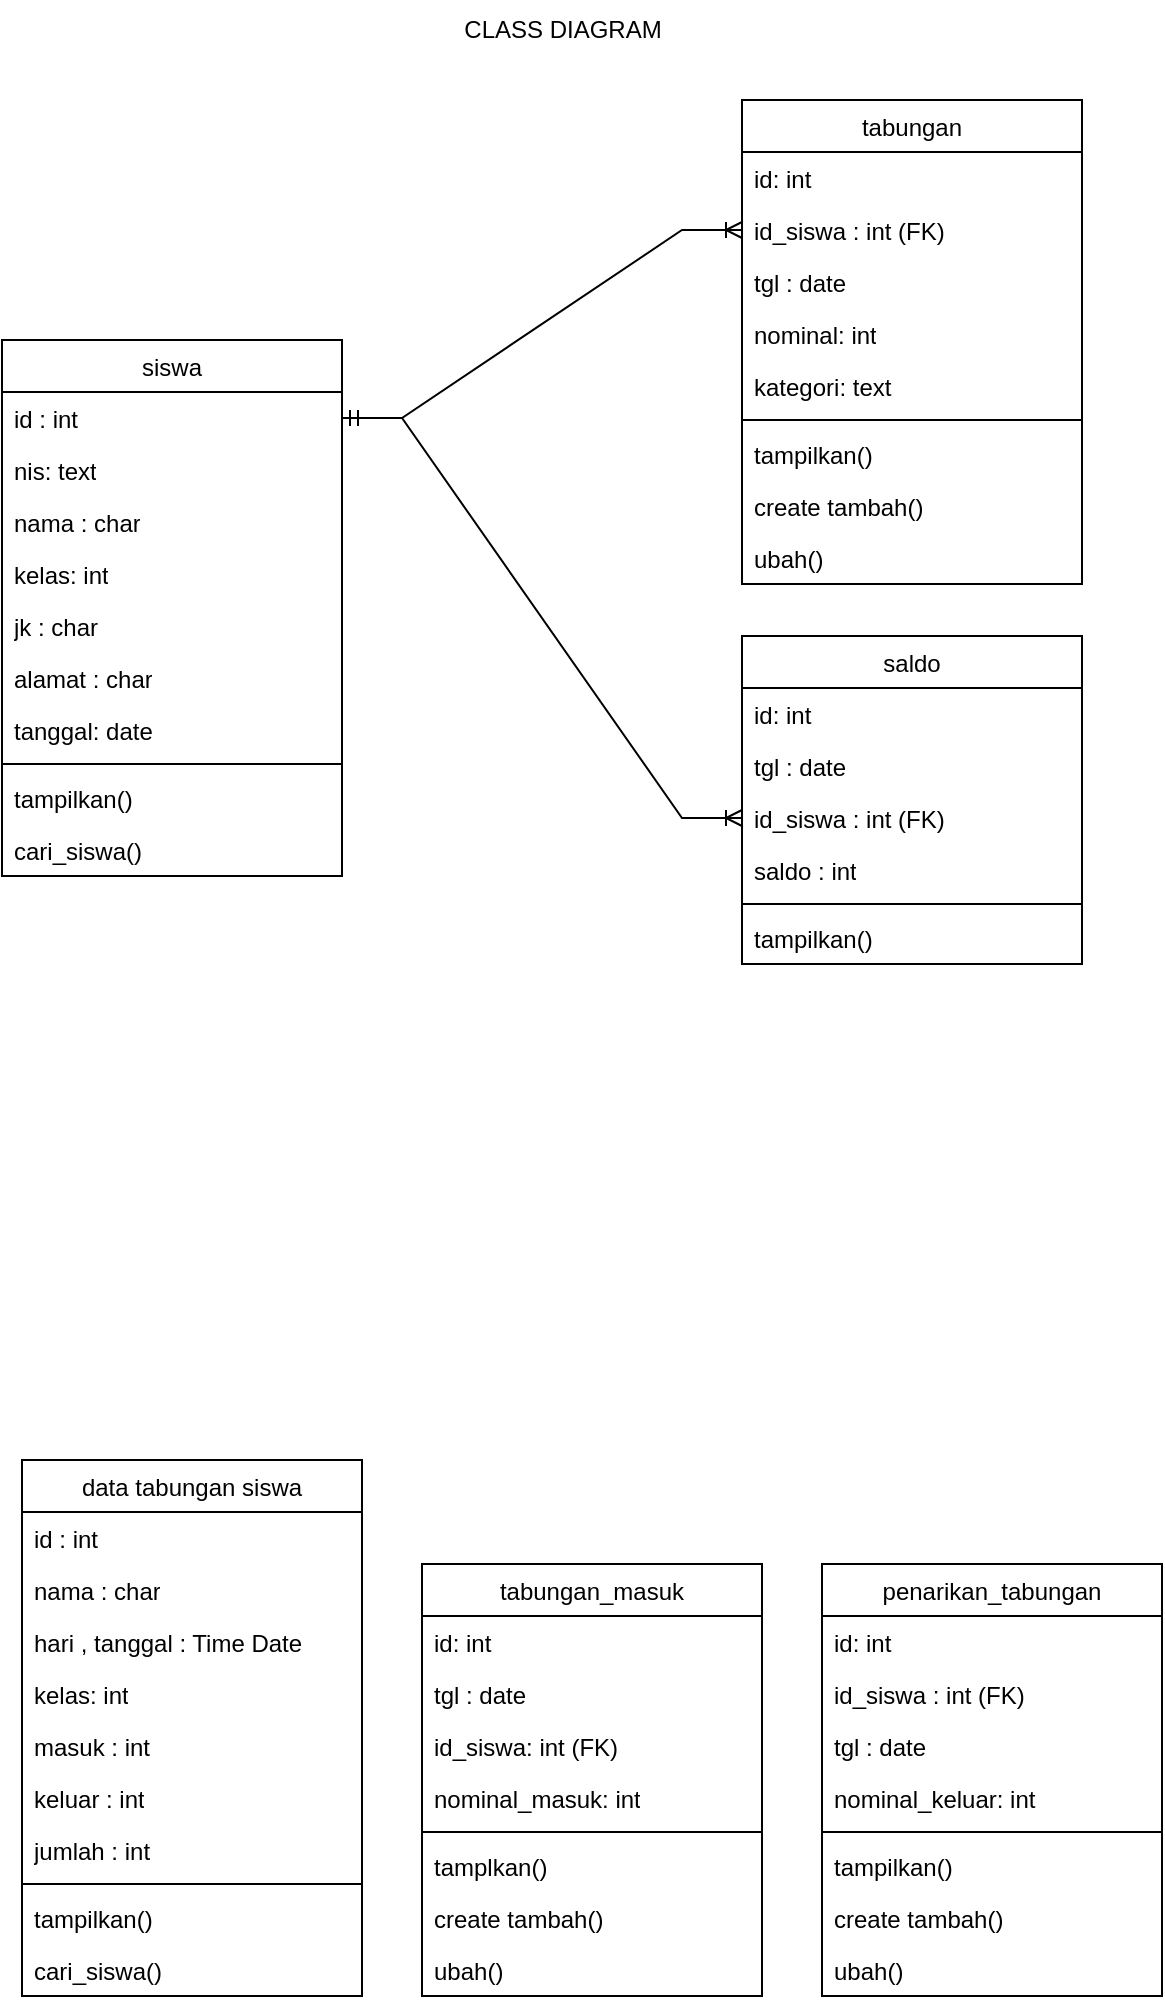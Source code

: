 <mxfile version="24.7.12">
  <diagram name="Page-1" id="NdQ-0UeCsLzunBc1ytQY">
    <mxGraphModel dx="1434" dy="1880" grid="1" gridSize="10" guides="1" tooltips="1" connect="1" arrows="1" fold="1" page="1" pageScale="1" pageWidth="850" pageHeight="1100" math="0" shadow="0">
      <root>
        <mxCell id="0" />
        <mxCell id="1" parent="0" />
        <mxCell id="avfFgY5h9pjGfj-I8yLz-34" value="&lt;span style=&quot;font-weight: 400;&quot;&gt;penarikan_tabungan&lt;/span&gt;" style="swimlane;fontStyle=1;align=center;verticalAlign=top;childLayout=stackLayout;horizontal=1;startSize=26;horizontalStack=0;resizeParent=1;resizeParentMax=0;resizeLast=0;collapsible=1;marginBottom=0;whiteSpace=wrap;html=1;" parent="1" vertex="1">
          <mxGeometry x="520" y="-308" width="170" height="216" as="geometry" />
        </mxCell>
        <mxCell id="avfFgY5h9pjGfj-I8yLz-45" value="id: int" style="text;strokeColor=none;fillColor=none;align=left;verticalAlign=top;spacingLeft=4;spacingRight=4;overflow=hidden;rotatable=0;points=[[0,0.5],[1,0.5]];portConstraint=eastwest;whiteSpace=wrap;html=1;" parent="avfFgY5h9pjGfj-I8yLz-34" vertex="1">
          <mxGeometry y="26" width="170" height="26" as="geometry" />
        </mxCell>
        <mxCell id="kKhz2ihQayxu8nb86xhB-14" value="id_siswa : int (FK)" style="text;strokeColor=none;fillColor=none;align=left;verticalAlign=top;spacingLeft=4;spacingRight=4;overflow=hidden;rotatable=0;points=[[0,0.5],[1,0.5]];portConstraint=eastwest;whiteSpace=wrap;html=1;" parent="avfFgY5h9pjGfj-I8yLz-34" vertex="1">
          <mxGeometry y="52" width="170" height="26" as="geometry" />
        </mxCell>
        <mxCell id="wWe5XqqTqYmhKktBKHbf-20" value="tgl : date" style="text;strokeColor=none;fillColor=none;align=left;verticalAlign=top;spacingLeft=4;spacingRight=4;overflow=hidden;rotatable=0;points=[[0,0.5],[1,0.5]];portConstraint=eastwest;whiteSpace=wrap;html=1;" parent="avfFgY5h9pjGfj-I8yLz-34" vertex="1">
          <mxGeometry y="78" width="170" height="26" as="geometry" />
        </mxCell>
        <mxCell id="avfFgY5h9pjGfj-I8yLz-37" value="nominal_keluar: int" style="text;strokeColor=none;fillColor=none;align=left;verticalAlign=top;spacingLeft=4;spacingRight=4;overflow=hidden;rotatable=0;points=[[0,0.5],[1,0.5]];portConstraint=eastwest;whiteSpace=wrap;html=1;" parent="avfFgY5h9pjGfj-I8yLz-34" vertex="1">
          <mxGeometry y="104" width="170" height="26" as="geometry" />
        </mxCell>
        <mxCell id="avfFgY5h9pjGfj-I8yLz-38" value="" style="line;strokeWidth=1;fillColor=none;align=left;verticalAlign=middle;spacingTop=-1;spacingLeft=3;spacingRight=3;rotatable=0;labelPosition=right;points=[];portConstraint=eastwest;strokeColor=inherit;" parent="avfFgY5h9pjGfj-I8yLz-34" vertex="1">
          <mxGeometry y="130" width="170" height="8" as="geometry" />
        </mxCell>
        <mxCell id="avfFgY5h9pjGfj-I8yLz-44" value="tampilkan()" style="text;strokeColor=none;fillColor=none;align=left;verticalAlign=top;spacingLeft=4;spacingRight=4;overflow=hidden;rotatable=0;points=[[0,0.5],[1,0.5]];portConstraint=eastwest;whiteSpace=wrap;html=1;" parent="avfFgY5h9pjGfj-I8yLz-34" vertex="1">
          <mxGeometry y="138" width="170" height="26" as="geometry" />
        </mxCell>
        <mxCell id="wWe5XqqTqYmhKktBKHbf-12" value="create tambah()" style="text;strokeColor=none;fillColor=none;align=left;verticalAlign=top;spacingLeft=4;spacingRight=4;overflow=hidden;rotatable=0;points=[[0,0.5],[1,0.5]];portConstraint=eastwest;whiteSpace=wrap;html=1;" parent="avfFgY5h9pjGfj-I8yLz-34" vertex="1">
          <mxGeometry y="164" width="170" height="26" as="geometry" />
        </mxCell>
        <mxCell id="kKhz2ihQayxu8nb86xhB-17" value="ubah()" style="text;strokeColor=none;fillColor=none;align=left;verticalAlign=top;spacingLeft=4;spacingRight=4;overflow=hidden;rotatable=0;points=[[0,0.5],[1,0.5]];portConstraint=eastwest;whiteSpace=wrap;html=1;" parent="avfFgY5h9pjGfj-I8yLz-34" vertex="1">
          <mxGeometry y="190" width="170" height="26" as="geometry" />
        </mxCell>
        <mxCell id="avfFgY5h9pjGfj-I8yLz-57" value="&lt;span style=&quot;font-weight: 400;&quot;&gt;siswa&lt;/span&gt;" style="swimlane;fontStyle=1;align=center;verticalAlign=top;childLayout=stackLayout;horizontal=1;startSize=26;horizontalStack=0;resizeParent=1;resizeParentMax=0;resizeLast=0;collapsible=1;marginBottom=0;whiteSpace=wrap;html=1;" parent="1" vertex="1">
          <mxGeometry x="110" y="-920" width="170" height="268" as="geometry" />
        </mxCell>
        <mxCell id="WPfIaO0SpRh4efCsDEcP-2" value="id : int" style="text;strokeColor=none;fillColor=none;align=left;verticalAlign=top;spacingLeft=4;spacingRight=4;overflow=hidden;rotatable=0;points=[[0,0.5],[1,0.5]];portConstraint=eastwest;whiteSpace=wrap;html=1;" parent="avfFgY5h9pjGfj-I8yLz-57" vertex="1">
          <mxGeometry y="26" width="170" height="26" as="geometry" />
        </mxCell>
        <mxCell id="avfFgY5h9pjGfj-I8yLz-58" value="nis: text" style="text;strokeColor=none;fillColor=none;align=left;verticalAlign=top;spacingLeft=4;spacingRight=4;overflow=hidden;rotatable=0;points=[[0,0.5],[1,0.5]];portConstraint=eastwest;whiteSpace=wrap;html=1;" parent="avfFgY5h9pjGfj-I8yLz-57" vertex="1">
          <mxGeometry y="52" width="170" height="26" as="geometry" />
        </mxCell>
        <mxCell id="kKhz2ihQayxu8nb86xhB-12" value="nama : char" style="text;strokeColor=none;fillColor=none;align=left;verticalAlign=top;spacingLeft=4;spacingRight=4;overflow=hidden;rotatable=0;points=[[0,0.5],[1,0.5]];portConstraint=eastwest;whiteSpace=wrap;html=1;" parent="avfFgY5h9pjGfj-I8yLz-57" vertex="1">
          <mxGeometry y="78" width="170" height="26" as="geometry" />
        </mxCell>
        <mxCell id="avfFgY5h9pjGfj-I8yLz-59" value="kelas: int" style="text;strokeColor=none;fillColor=none;align=left;verticalAlign=top;spacingLeft=4;spacingRight=4;overflow=hidden;rotatable=0;points=[[0,0.5],[1,0.5]];portConstraint=eastwest;whiteSpace=wrap;html=1;" parent="avfFgY5h9pjGfj-I8yLz-57" vertex="1">
          <mxGeometry y="104" width="170" height="26" as="geometry" />
        </mxCell>
        <mxCell id="avfFgY5h9pjGfj-I8yLz-60" value="jk : char" style="text;strokeColor=none;fillColor=none;align=left;verticalAlign=top;spacingLeft=4;spacingRight=4;overflow=hidden;rotatable=0;points=[[0,0.5],[1,0.5]];portConstraint=eastwest;whiteSpace=wrap;html=1;" parent="avfFgY5h9pjGfj-I8yLz-57" vertex="1">
          <mxGeometry y="130" width="170" height="26" as="geometry" />
        </mxCell>
        <mxCell id="avfFgY5h9pjGfj-I8yLz-70" value="alamat : char" style="text;strokeColor=none;fillColor=none;align=left;verticalAlign=top;spacingLeft=4;spacingRight=4;overflow=hidden;rotatable=0;points=[[0,0.5],[1,0.5]];portConstraint=eastwest;whiteSpace=wrap;html=1;" parent="avfFgY5h9pjGfj-I8yLz-57" vertex="1">
          <mxGeometry y="156" width="170" height="26" as="geometry" />
        </mxCell>
        <mxCell id="kKhz2ihQayxu8nb86xhB-15" value="tanggal: date" style="text;strokeColor=none;fillColor=none;align=left;verticalAlign=top;spacingLeft=4;spacingRight=4;overflow=hidden;rotatable=0;points=[[0,0.5],[1,0.5]];portConstraint=eastwest;whiteSpace=wrap;html=1;" parent="avfFgY5h9pjGfj-I8yLz-57" vertex="1">
          <mxGeometry y="182" width="170" height="26" as="geometry" />
        </mxCell>
        <mxCell id="avfFgY5h9pjGfj-I8yLz-61" value="" style="line;strokeWidth=1;fillColor=none;align=left;verticalAlign=middle;spacingTop=-1;spacingLeft=3;spacingRight=3;rotatable=0;labelPosition=right;points=[];portConstraint=eastwest;strokeColor=inherit;" parent="avfFgY5h9pjGfj-I8yLz-57" vertex="1">
          <mxGeometry y="208" width="170" height="8" as="geometry" />
        </mxCell>
        <mxCell id="avfFgY5h9pjGfj-I8yLz-66" value="tampilkan()" style="text;strokeColor=none;fillColor=none;align=left;verticalAlign=top;spacingLeft=4;spacingRight=4;overflow=hidden;rotatable=0;points=[[0,0.5],[1,0.5]];portConstraint=eastwest;whiteSpace=wrap;html=1;" parent="avfFgY5h9pjGfj-I8yLz-57" vertex="1">
          <mxGeometry y="216" width="170" height="26" as="geometry" />
        </mxCell>
        <mxCell id="WPfIaO0SpRh4efCsDEcP-3" value="cari_siswa()" style="text;strokeColor=none;fillColor=none;align=left;verticalAlign=top;spacingLeft=4;spacingRight=4;overflow=hidden;rotatable=0;points=[[0,0.5],[1,0.5]];portConstraint=eastwest;whiteSpace=wrap;html=1;" parent="avfFgY5h9pjGfj-I8yLz-57" vertex="1">
          <mxGeometry y="242" width="170" height="26" as="geometry" />
        </mxCell>
        <mxCell id="avfFgY5h9pjGfj-I8yLz-90" value="&lt;span style=&quot;font-weight: 400;&quot;&gt;tabungan_masuk&lt;/span&gt;" style="swimlane;fontStyle=1;align=center;verticalAlign=top;childLayout=stackLayout;horizontal=1;startSize=26;horizontalStack=0;resizeParent=1;resizeParentMax=0;resizeLast=0;collapsible=1;marginBottom=0;whiteSpace=wrap;html=1;" parent="1" vertex="1">
          <mxGeometry x="320" y="-308" width="170" height="216" as="geometry" />
        </mxCell>
        <mxCell id="avfFgY5h9pjGfj-I8yLz-91" value="id: int" style="text;strokeColor=none;fillColor=none;align=left;verticalAlign=top;spacingLeft=4;spacingRight=4;overflow=hidden;rotatable=0;points=[[0,0.5],[1,0.5]];portConstraint=eastwest;whiteSpace=wrap;html=1;" parent="avfFgY5h9pjGfj-I8yLz-90" vertex="1">
          <mxGeometry y="26" width="170" height="26" as="geometry" />
        </mxCell>
        <mxCell id="kKhz2ihQayxu8nb86xhB-13" value="tgl : date" style="text;strokeColor=none;fillColor=none;align=left;verticalAlign=top;spacingLeft=4;spacingRight=4;overflow=hidden;rotatable=0;points=[[0,0.5],[1,0.5]];portConstraint=eastwest;whiteSpace=wrap;html=1;" parent="avfFgY5h9pjGfj-I8yLz-90" vertex="1">
          <mxGeometry y="52" width="170" height="26" as="geometry" />
        </mxCell>
        <mxCell id="wWe5XqqTqYmhKktBKHbf-19" value="id_siswa: int (FK)" style="text;strokeColor=none;fillColor=none;align=left;verticalAlign=top;spacingLeft=4;spacingRight=4;overflow=hidden;rotatable=0;points=[[0,0.5],[1,0.5]];portConstraint=eastwest;whiteSpace=wrap;html=1;" parent="avfFgY5h9pjGfj-I8yLz-90" vertex="1">
          <mxGeometry y="78" width="170" height="26" as="geometry" />
        </mxCell>
        <mxCell id="avfFgY5h9pjGfj-I8yLz-94" value="nominal_masuk: int" style="text;strokeColor=none;fillColor=none;align=left;verticalAlign=top;spacingLeft=4;spacingRight=4;overflow=hidden;rotatable=0;points=[[0,0.5],[1,0.5]];portConstraint=eastwest;whiteSpace=wrap;html=1;" parent="avfFgY5h9pjGfj-I8yLz-90" vertex="1">
          <mxGeometry y="104" width="170" height="26" as="geometry" />
        </mxCell>
        <mxCell id="avfFgY5h9pjGfj-I8yLz-95" value="" style="line;strokeWidth=1;fillColor=none;align=left;verticalAlign=middle;spacingTop=-1;spacingLeft=3;spacingRight=3;rotatable=0;labelPosition=right;points=[];portConstraint=eastwest;strokeColor=inherit;" parent="avfFgY5h9pjGfj-I8yLz-90" vertex="1">
          <mxGeometry y="130" width="170" height="8" as="geometry" />
        </mxCell>
        <mxCell id="avfFgY5h9pjGfj-I8yLz-99" value="tamplkan()" style="text;strokeColor=none;fillColor=none;align=left;verticalAlign=top;spacingLeft=4;spacingRight=4;overflow=hidden;rotatable=0;points=[[0,0.5],[1,0.5]];portConstraint=eastwest;whiteSpace=wrap;html=1;" parent="avfFgY5h9pjGfj-I8yLz-90" vertex="1">
          <mxGeometry y="138" width="170" height="26" as="geometry" />
        </mxCell>
        <mxCell id="wWe5XqqTqYmhKktBKHbf-1" value="create tambah()" style="text;strokeColor=none;fillColor=none;align=left;verticalAlign=top;spacingLeft=4;spacingRight=4;overflow=hidden;rotatable=0;points=[[0,0.5],[1,0.5]];portConstraint=eastwest;whiteSpace=wrap;html=1;" parent="avfFgY5h9pjGfj-I8yLz-90" vertex="1">
          <mxGeometry y="164" width="170" height="26" as="geometry" />
        </mxCell>
        <mxCell id="kKhz2ihQayxu8nb86xhB-16" value="ubah()" style="text;strokeColor=none;fillColor=none;align=left;verticalAlign=top;spacingLeft=4;spacingRight=4;overflow=hidden;rotatable=0;points=[[0,0.5],[1,0.5]];portConstraint=eastwest;whiteSpace=wrap;html=1;" parent="avfFgY5h9pjGfj-I8yLz-90" vertex="1">
          <mxGeometry y="190" width="170" height="26" as="geometry" />
        </mxCell>
        <mxCell id="wWe5XqqTqYmhKktBKHbf-17" value="" style="edgeStyle=entityRelationEdgeStyle;fontSize=12;html=1;endArrow=ERoneToMany;startArrow=ERmandOne;rounded=0;entryX=0;entryY=0.5;entryDx=0;entryDy=0;" parent="1" source="WPfIaO0SpRh4efCsDEcP-2" target="kKhz2ihQayxu8nb86xhB-20" edge="1">
          <mxGeometry width="100" height="100" relative="1" as="geometry">
            <mxPoint x="220" y="-855" as="sourcePoint" />
            <mxPoint x="380" y="-965" as="targetPoint" />
            <Array as="points">
              <mxPoint x="220" y="-805" />
            </Array>
          </mxGeometry>
        </mxCell>
        <mxCell id="LqMZ1PiGz95mGQ6cvwwg-1" value="CLASS DIAGRAM" style="text;html=1;align=center;verticalAlign=middle;resizable=0;points=[];autosize=1;strokeColor=none;fillColor=none;" parent="1" vertex="1">
          <mxGeometry x="330" y="-1090" width="120" height="30" as="geometry" />
        </mxCell>
        <mxCell id="kKhz2ihQayxu8nb86xhB-1" value="&lt;span style=&quot;font-weight: 400;&quot;&gt;data tabungan siswa&lt;/span&gt;" style="swimlane;fontStyle=1;align=center;verticalAlign=top;childLayout=stackLayout;horizontal=1;startSize=26;horizontalStack=0;resizeParent=1;resizeParentMax=0;resizeLast=0;collapsible=1;marginBottom=0;whiteSpace=wrap;html=1;" parent="1" vertex="1">
          <mxGeometry x="120" y="-360" width="170" height="268" as="geometry" />
        </mxCell>
        <mxCell id="kKhz2ihQayxu8nb86xhB-2" value="id : int" style="text;strokeColor=none;fillColor=none;align=left;verticalAlign=top;spacingLeft=4;spacingRight=4;overflow=hidden;rotatable=0;points=[[0,0.5],[1,0.5]];portConstraint=eastwest;whiteSpace=wrap;html=1;" parent="kKhz2ihQayxu8nb86xhB-1" vertex="1">
          <mxGeometry y="26" width="170" height="26" as="geometry" />
        </mxCell>
        <mxCell id="kKhz2ihQayxu8nb86xhB-3" value="nama : char" style="text;strokeColor=none;fillColor=none;align=left;verticalAlign=top;spacingLeft=4;spacingRight=4;overflow=hidden;rotatable=0;points=[[0,0.5],[1,0.5]];portConstraint=eastwest;whiteSpace=wrap;html=1;" parent="kKhz2ihQayxu8nb86xhB-1" vertex="1">
          <mxGeometry y="52" width="170" height="26" as="geometry" />
        </mxCell>
        <mxCell id="kKhz2ihQayxu8nb86xhB-10" value="hari , tanggal : Time Date" style="text;strokeColor=none;fillColor=none;align=left;verticalAlign=top;spacingLeft=4;spacingRight=4;overflow=hidden;rotatable=0;points=[[0,0.5],[1,0.5]];portConstraint=eastwest;whiteSpace=wrap;html=1;" parent="kKhz2ihQayxu8nb86xhB-1" vertex="1">
          <mxGeometry y="78" width="170" height="26" as="geometry" />
        </mxCell>
        <mxCell id="kKhz2ihQayxu8nb86xhB-4" value="kelas: int" style="text;strokeColor=none;fillColor=none;align=left;verticalAlign=top;spacingLeft=4;spacingRight=4;overflow=hidden;rotatable=0;points=[[0,0.5],[1,0.5]];portConstraint=eastwest;whiteSpace=wrap;html=1;" parent="kKhz2ihQayxu8nb86xhB-1" vertex="1">
          <mxGeometry y="104" width="170" height="26" as="geometry" />
        </mxCell>
        <mxCell id="kKhz2ihQayxu8nb86xhB-5" value="masuk : int" style="text;strokeColor=none;fillColor=none;align=left;verticalAlign=top;spacingLeft=4;spacingRight=4;overflow=hidden;rotatable=0;points=[[0,0.5],[1,0.5]];portConstraint=eastwest;whiteSpace=wrap;html=1;" parent="kKhz2ihQayxu8nb86xhB-1" vertex="1">
          <mxGeometry y="130" width="170" height="26" as="geometry" />
        </mxCell>
        <mxCell id="kKhz2ihQayxu8nb86xhB-6" value="keluar : int" style="text;strokeColor=none;fillColor=none;align=left;verticalAlign=top;spacingLeft=4;spacingRight=4;overflow=hidden;rotatable=0;points=[[0,0.5],[1,0.5]];portConstraint=eastwest;whiteSpace=wrap;html=1;" parent="kKhz2ihQayxu8nb86xhB-1" vertex="1">
          <mxGeometry y="156" width="170" height="26" as="geometry" />
        </mxCell>
        <mxCell id="kKhz2ihQayxu8nb86xhB-11" value="jumlah : int" style="text;strokeColor=none;fillColor=none;align=left;verticalAlign=top;spacingLeft=4;spacingRight=4;overflow=hidden;rotatable=0;points=[[0,0.5],[1,0.5]];portConstraint=eastwest;whiteSpace=wrap;html=1;" parent="kKhz2ihQayxu8nb86xhB-1" vertex="1">
          <mxGeometry y="182" width="170" height="26" as="geometry" />
        </mxCell>
        <mxCell id="kKhz2ihQayxu8nb86xhB-7" value="" style="line;strokeWidth=1;fillColor=none;align=left;verticalAlign=middle;spacingTop=-1;spacingLeft=3;spacingRight=3;rotatable=0;labelPosition=right;points=[];portConstraint=eastwest;strokeColor=inherit;" parent="kKhz2ihQayxu8nb86xhB-1" vertex="1">
          <mxGeometry y="208" width="170" height="8" as="geometry" />
        </mxCell>
        <mxCell id="kKhz2ihQayxu8nb86xhB-8" value="tampilkan()" style="text;strokeColor=none;fillColor=none;align=left;verticalAlign=top;spacingLeft=4;spacingRight=4;overflow=hidden;rotatable=0;points=[[0,0.5],[1,0.5]];portConstraint=eastwest;whiteSpace=wrap;html=1;" parent="kKhz2ihQayxu8nb86xhB-1" vertex="1">
          <mxGeometry y="216" width="170" height="26" as="geometry" />
        </mxCell>
        <mxCell id="kKhz2ihQayxu8nb86xhB-9" value="cari_siswa()" style="text;strokeColor=none;fillColor=none;align=left;verticalAlign=top;spacingLeft=4;spacingRight=4;overflow=hidden;rotatable=0;points=[[0,0.5],[1,0.5]];portConstraint=eastwest;whiteSpace=wrap;html=1;" parent="kKhz2ihQayxu8nb86xhB-1" vertex="1">
          <mxGeometry y="242" width="170" height="26" as="geometry" />
        </mxCell>
        <mxCell id="kKhz2ihQayxu8nb86xhB-18" value="&lt;span style=&quot;font-weight: 400;&quot;&gt;tabungan&lt;/span&gt;" style="swimlane;fontStyle=1;align=center;verticalAlign=top;childLayout=stackLayout;horizontal=1;startSize=26;horizontalStack=0;resizeParent=1;resizeParentMax=0;resizeLast=0;collapsible=1;marginBottom=0;whiteSpace=wrap;html=1;" parent="1" vertex="1">
          <mxGeometry x="480" y="-1040" width="170" height="242" as="geometry" />
        </mxCell>
        <mxCell id="kKhz2ihQayxu8nb86xhB-19" value="id: int" style="text;strokeColor=none;fillColor=none;align=left;verticalAlign=top;spacingLeft=4;spacingRight=4;overflow=hidden;rotatable=0;points=[[0,0.5],[1,0.5]];portConstraint=eastwest;whiteSpace=wrap;html=1;" parent="kKhz2ihQayxu8nb86xhB-18" vertex="1">
          <mxGeometry y="26" width="170" height="26" as="geometry" />
        </mxCell>
        <mxCell id="kKhz2ihQayxu8nb86xhB-20" value="id_siswa : int (FK)" style="text;strokeColor=none;fillColor=none;align=left;verticalAlign=top;spacingLeft=4;spacingRight=4;overflow=hidden;rotatable=0;points=[[0,0.5],[1,0.5]];portConstraint=eastwest;whiteSpace=wrap;html=1;" parent="kKhz2ihQayxu8nb86xhB-18" vertex="1">
          <mxGeometry y="52" width="170" height="26" as="geometry" />
        </mxCell>
        <mxCell id="kKhz2ihQayxu8nb86xhB-21" value="tgl : date" style="text;strokeColor=none;fillColor=none;align=left;verticalAlign=top;spacingLeft=4;spacingRight=4;overflow=hidden;rotatable=0;points=[[0,0.5],[1,0.5]];portConstraint=eastwest;whiteSpace=wrap;html=1;" parent="kKhz2ihQayxu8nb86xhB-18" vertex="1">
          <mxGeometry y="78" width="170" height="26" as="geometry" />
        </mxCell>
        <mxCell id="kKhz2ihQayxu8nb86xhB-22" value="nominal: int" style="text;strokeColor=none;fillColor=none;align=left;verticalAlign=top;spacingLeft=4;spacingRight=4;overflow=hidden;rotatable=0;points=[[0,0.5],[1,0.5]];portConstraint=eastwest;whiteSpace=wrap;html=1;" parent="kKhz2ihQayxu8nb86xhB-18" vertex="1">
          <mxGeometry y="104" width="170" height="26" as="geometry" />
        </mxCell>
        <mxCell id="kKhz2ihQayxu8nb86xhB-27" value="kategori: text" style="text;strokeColor=none;fillColor=none;align=left;verticalAlign=top;spacingLeft=4;spacingRight=4;overflow=hidden;rotatable=0;points=[[0,0.5],[1,0.5]];portConstraint=eastwest;whiteSpace=wrap;html=1;" parent="kKhz2ihQayxu8nb86xhB-18" vertex="1">
          <mxGeometry y="130" width="170" height="26" as="geometry" />
        </mxCell>
        <mxCell id="kKhz2ihQayxu8nb86xhB-23" value="" style="line;strokeWidth=1;fillColor=none;align=left;verticalAlign=middle;spacingTop=-1;spacingLeft=3;spacingRight=3;rotatable=0;labelPosition=right;points=[];portConstraint=eastwest;strokeColor=inherit;" parent="kKhz2ihQayxu8nb86xhB-18" vertex="1">
          <mxGeometry y="156" width="170" height="8" as="geometry" />
        </mxCell>
        <mxCell id="kKhz2ihQayxu8nb86xhB-24" value="tampilkan()" style="text;strokeColor=none;fillColor=none;align=left;verticalAlign=top;spacingLeft=4;spacingRight=4;overflow=hidden;rotatable=0;points=[[0,0.5],[1,0.5]];portConstraint=eastwest;whiteSpace=wrap;html=1;" parent="kKhz2ihQayxu8nb86xhB-18" vertex="1">
          <mxGeometry y="164" width="170" height="26" as="geometry" />
        </mxCell>
        <mxCell id="kKhz2ihQayxu8nb86xhB-25" value="create tambah()" style="text;strokeColor=none;fillColor=none;align=left;verticalAlign=top;spacingLeft=4;spacingRight=4;overflow=hidden;rotatable=0;points=[[0,0.5],[1,0.5]];portConstraint=eastwest;whiteSpace=wrap;html=1;" parent="kKhz2ihQayxu8nb86xhB-18" vertex="1">
          <mxGeometry y="190" width="170" height="26" as="geometry" />
        </mxCell>
        <mxCell id="kKhz2ihQayxu8nb86xhB-26" value="ubah()" style="text;strokeColor=none;fillColor=none;align=left;verticalAlign=top;spacingLeft=4;spacingRight=4;overflow=hidden;rotatable=0;points=[[0,0.5],[1,0.5]];portConstraint=eastwest;whiteSpace=wrap;html=1;" parent="kKhz2ihQayxu8nb86xhB-18" vertex="1">
          <mxGeometry y="216" width="170" height="26" as="geometry" />
        </mxCell>
        <mxCell id="ORJhpyGBIEaZCPuSGBb1-1" value="&lt;span style=&quot;font-weight: 400;&quot;&gt;saldo&lt;/span&gt;" style="swimlane;fontStyle=1;align=center;verticalAlign=top;childLayout=stackLayout;horizontal=1;startSize=26;horizontalStack=0;resizeParent=1;resizeParentMax=0;resizeLast=0;collapsible=1;marginBottom=0;whiteSpace=wrap;html=1;" parent="1" vertex="1">
          <mxGeometry x="480" y="-772" width="170" height="164" as="geometry" />
        </mxCell>
        <mxCell id="ORJhpyGBIEaZCPuSGBb1-2" value="id: int" style="text;strokeColor=none;fillColor=none;align=left;verticalAlign=top;spacingLeft=4;spacingRight=4;overflow=hidden;rotatable=0;points=[[0,0.5],[1,0.5]];portConstraint=eastwest;whiteSpace=wrap;html=1;" parent="ORJhpyGBIEaZCPuSGBb1-1" vertex="1">
          <mxGeometry y="26" width="170" height="26" as="geometry" />
        </mxCell>
        <mxCell id="ORJhpyGBIEaZCPuSGBb1-4" value="tgl : date" style="text;strokeColor=none;fillColor=none;align=left;verticalAlign=top;spacingLeft=4;spacingRight=4;overflow=hidden;rotatable=0;points=[[0,0.5],[1,0.5]];portConstraint=eastwest;whiteSpace=wrap;html=1;" parent="ORJhpyGBIEaZCPuSGBb1-1" vertex="1">
          <mxGeometry y="52" width="170" height="26" as="geometry" />
        </mxCell>
        <mxCell id="ORJhpyGBIEaZCPuSGBb1-3" value="id_siswa : int (FK)" style="text;strokeColor=none;fillColor=none;align=left;verticalAlign=top;spacingLeft=4;spacingRight=4;overflow=hidden;rotatable=0;points=[[0,0.5],[1,0.5]];portConstraint=eastwest;whiteSpace=wrap;html=1;" parent="ORJhpyGBIEaZCPuSGBb1-1" vertex="1">
          <mxGeometry y="78" width="170" height="26" as="geometry" />
        </mxCell>
        <mxCell id="ORJhpyGBIEaZCPuSGBb1-6" value="saldo : int" style="text;strokeColor=none;fillColor=none;align=left;verticalAlign=top;spacingLeft=4;spacingRight=4;overflow=hidden;rotatable=0;points=[[0,0.5],[1,0.5]];portConstraint=eastwest;whiteSpace=wrap;html=1;" parent="ORJhpyGBIEaZCPuSGBb1-1" vertex="1">
          <mxGeometry y="104" width="170" height="26" as="geometry" />
        </mxCell>
        <mxCell id="ORJhpyGBIEaZCPuSGBb1-7" value="" style="line;strokeWidth=1;fillColor=none;align=left;verticalAlign=middle;spacingTop=-1;spacingLeft=3;spacingRight=3;rotatable=0;labelPosition=right;points=[];portConstraint=eastwest;strokeColor=inherit;" parent="ORJhpyGBIEaZCPuSGBb1-1" vertex="1">
          <mxGeometry y="130" width="170" height="8" as="geometry" />
        </mxCell>
        <mxCell id="ORJhpyGBIEaZCPuSGBb1-8" value="tampilkan()" style="text;strokeColor=none;fillColor=none;align=left;verticalAlign=top;spacingLeft=4;spacingRight=4;overflow=hidden;rotatable=0;points=[[0,0.5],[1,0.5]];portConstraint=eastwest;whiteSpace=wrap;html=1;" parent="ORJhpyGBIEaZCPuSGBb1-1" vertex="1">
          <mxGeometry y="138" width="170" height="26" as="geometry" />
        </mxCell>
        <mxCell id="ORJhpyGBIEaZCPuSGBb1-15" value="" style="edgeStyle=entityRelationEdgeStyle;fontSize=12;html=1;endArrow=ERoneToMany;startArrow=ERmandOne;rounded=0;exitX=1;exitY=0.5;exitDx=0;exitDy=0;entryX=0;entryY=0.5;entryDx=0;entryDy=0;" parent="1" source="WPfIaO0SpRh4efCsDEcP-2" target="ORJhpyGBIEaZCPuSGBb1-3" edge="1">
          <mxGeometry width="100" height="100" relative="1" as="geometry">
            <mxPoint x="370" y="-850" as="sourcePoint" />
            <mxPoint x="470" y="-950" as="targetPoint" />
          </mxGeometry>
        </mxCell>
      </root>
    </mxGraphModel>
  </diagram>
</mxfile>
